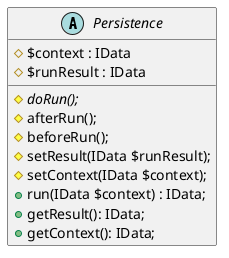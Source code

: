 @startuml

abstract class Persistence{
        # $context : IData
        # $runResult : IData
        # {abstract} doRun();
        # afterRun();
        # beforeRun();
        #setResult(IData $runResult);
        #setContext(IData $context);
        +run(IData $context) : IData;
        +getResult(): IData;
        +getContext(): IData;
}

@enduml